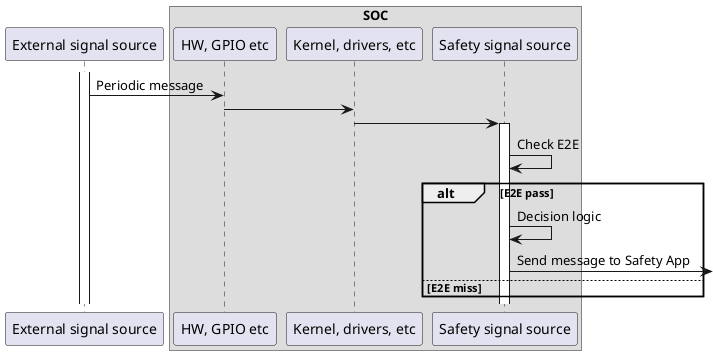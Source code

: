 @startuml

box "SOC"
participant "HW, GPIO etc"    order 11
participant "Kernel, drivers, etc"    order 12
participant "Safety signal source"    order 20
end box
participant "External signal source"  order 10

activate "External signal source" 
"External signal source" -> "HW, GPIO etc": Periodic message
"HW, GPIO etc" -> "Kernel, drivers, etc"
"Kernel, drivers, etc" -> "Safety signal source"
activate "Safety signal source"
"Safety signal source" -> "Safety signal source": Check E2E
Alt E2E pass 
"Safety signal source" -> "Safety signal source": Decision logic
 "Safety signal source" ->]: Send message to Safety App   
else E2E miss 
end

@enduml
